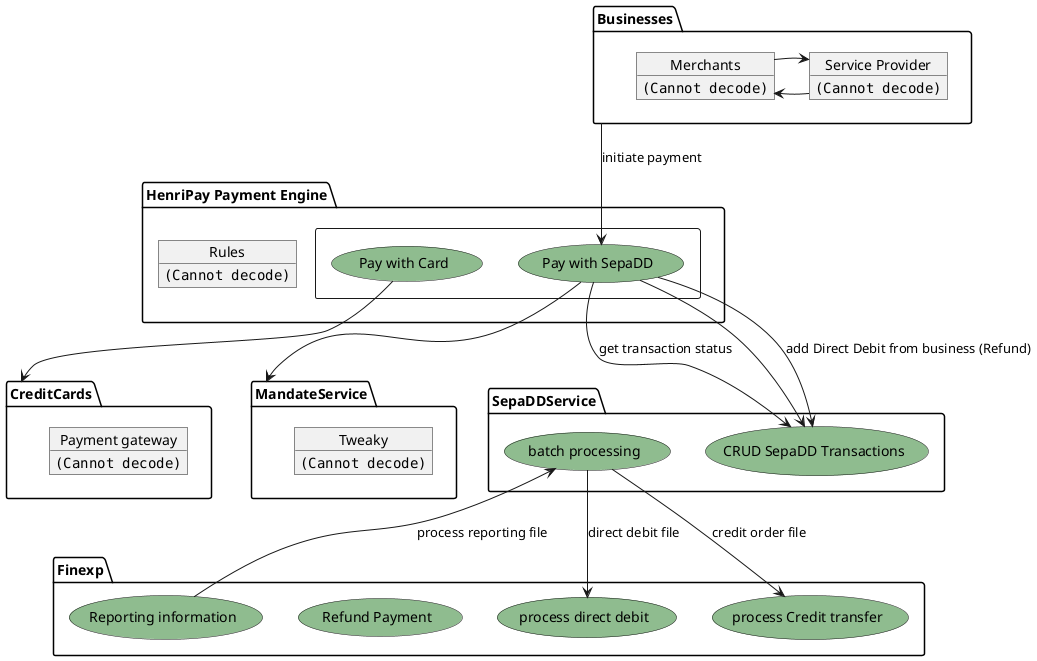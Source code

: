 @startuml
allow_mixing
top to bottom direction
skinparam usecase {
BackgroundColor DarkSeaGreen
BorderColor DarkSlateGray}
package Finexp{
usecase "process direct debit" as UC9
usecase "process Credit transfer" as UC10
usecase "Refund Payment"  as UC11
usecase "Reporting information" as UC12


}
package Businesses as customers  {
  object "Service Provider" as c

c : <img:mobyyou.gif>
object "Merchants" as merchant

merchant : <img:merchants.jpg>



}
package "HenriPay Payment Engine"{




rectangle  {
  usecase "Pay with Card" as cardprocessing

  usecase "Pay with SepaDD" as UC3
}

  object "Rules" as rules
  rules : <img:rules.png>



}
package MandateService{
  object "Tweaky" as Tweaky
  Tweaky : <img:rules.png>
 }



package CreditCards
{

object "Payment gateway" as spell
spell : <img:spell.gif>

}


package SepaDDService{
  usecase "CRUD SepaDD Transactions" as UC5
  usecase "batch processing"  as UCbp
}






c -> merchant
merchant-> c



customers -->UC3 : initiate payment

UC3-->MandateService
UC3-->UC5: get transaction status
UC3-->UC5
UCbp-->UC9: direct debit file
UCbp-->UC10: credit order file
UC12-->UCbp :process reporting file

UC3-->UC5 : add Direct Debit from business (Refund)




cardprocessing--> CreditCards





@enduml
